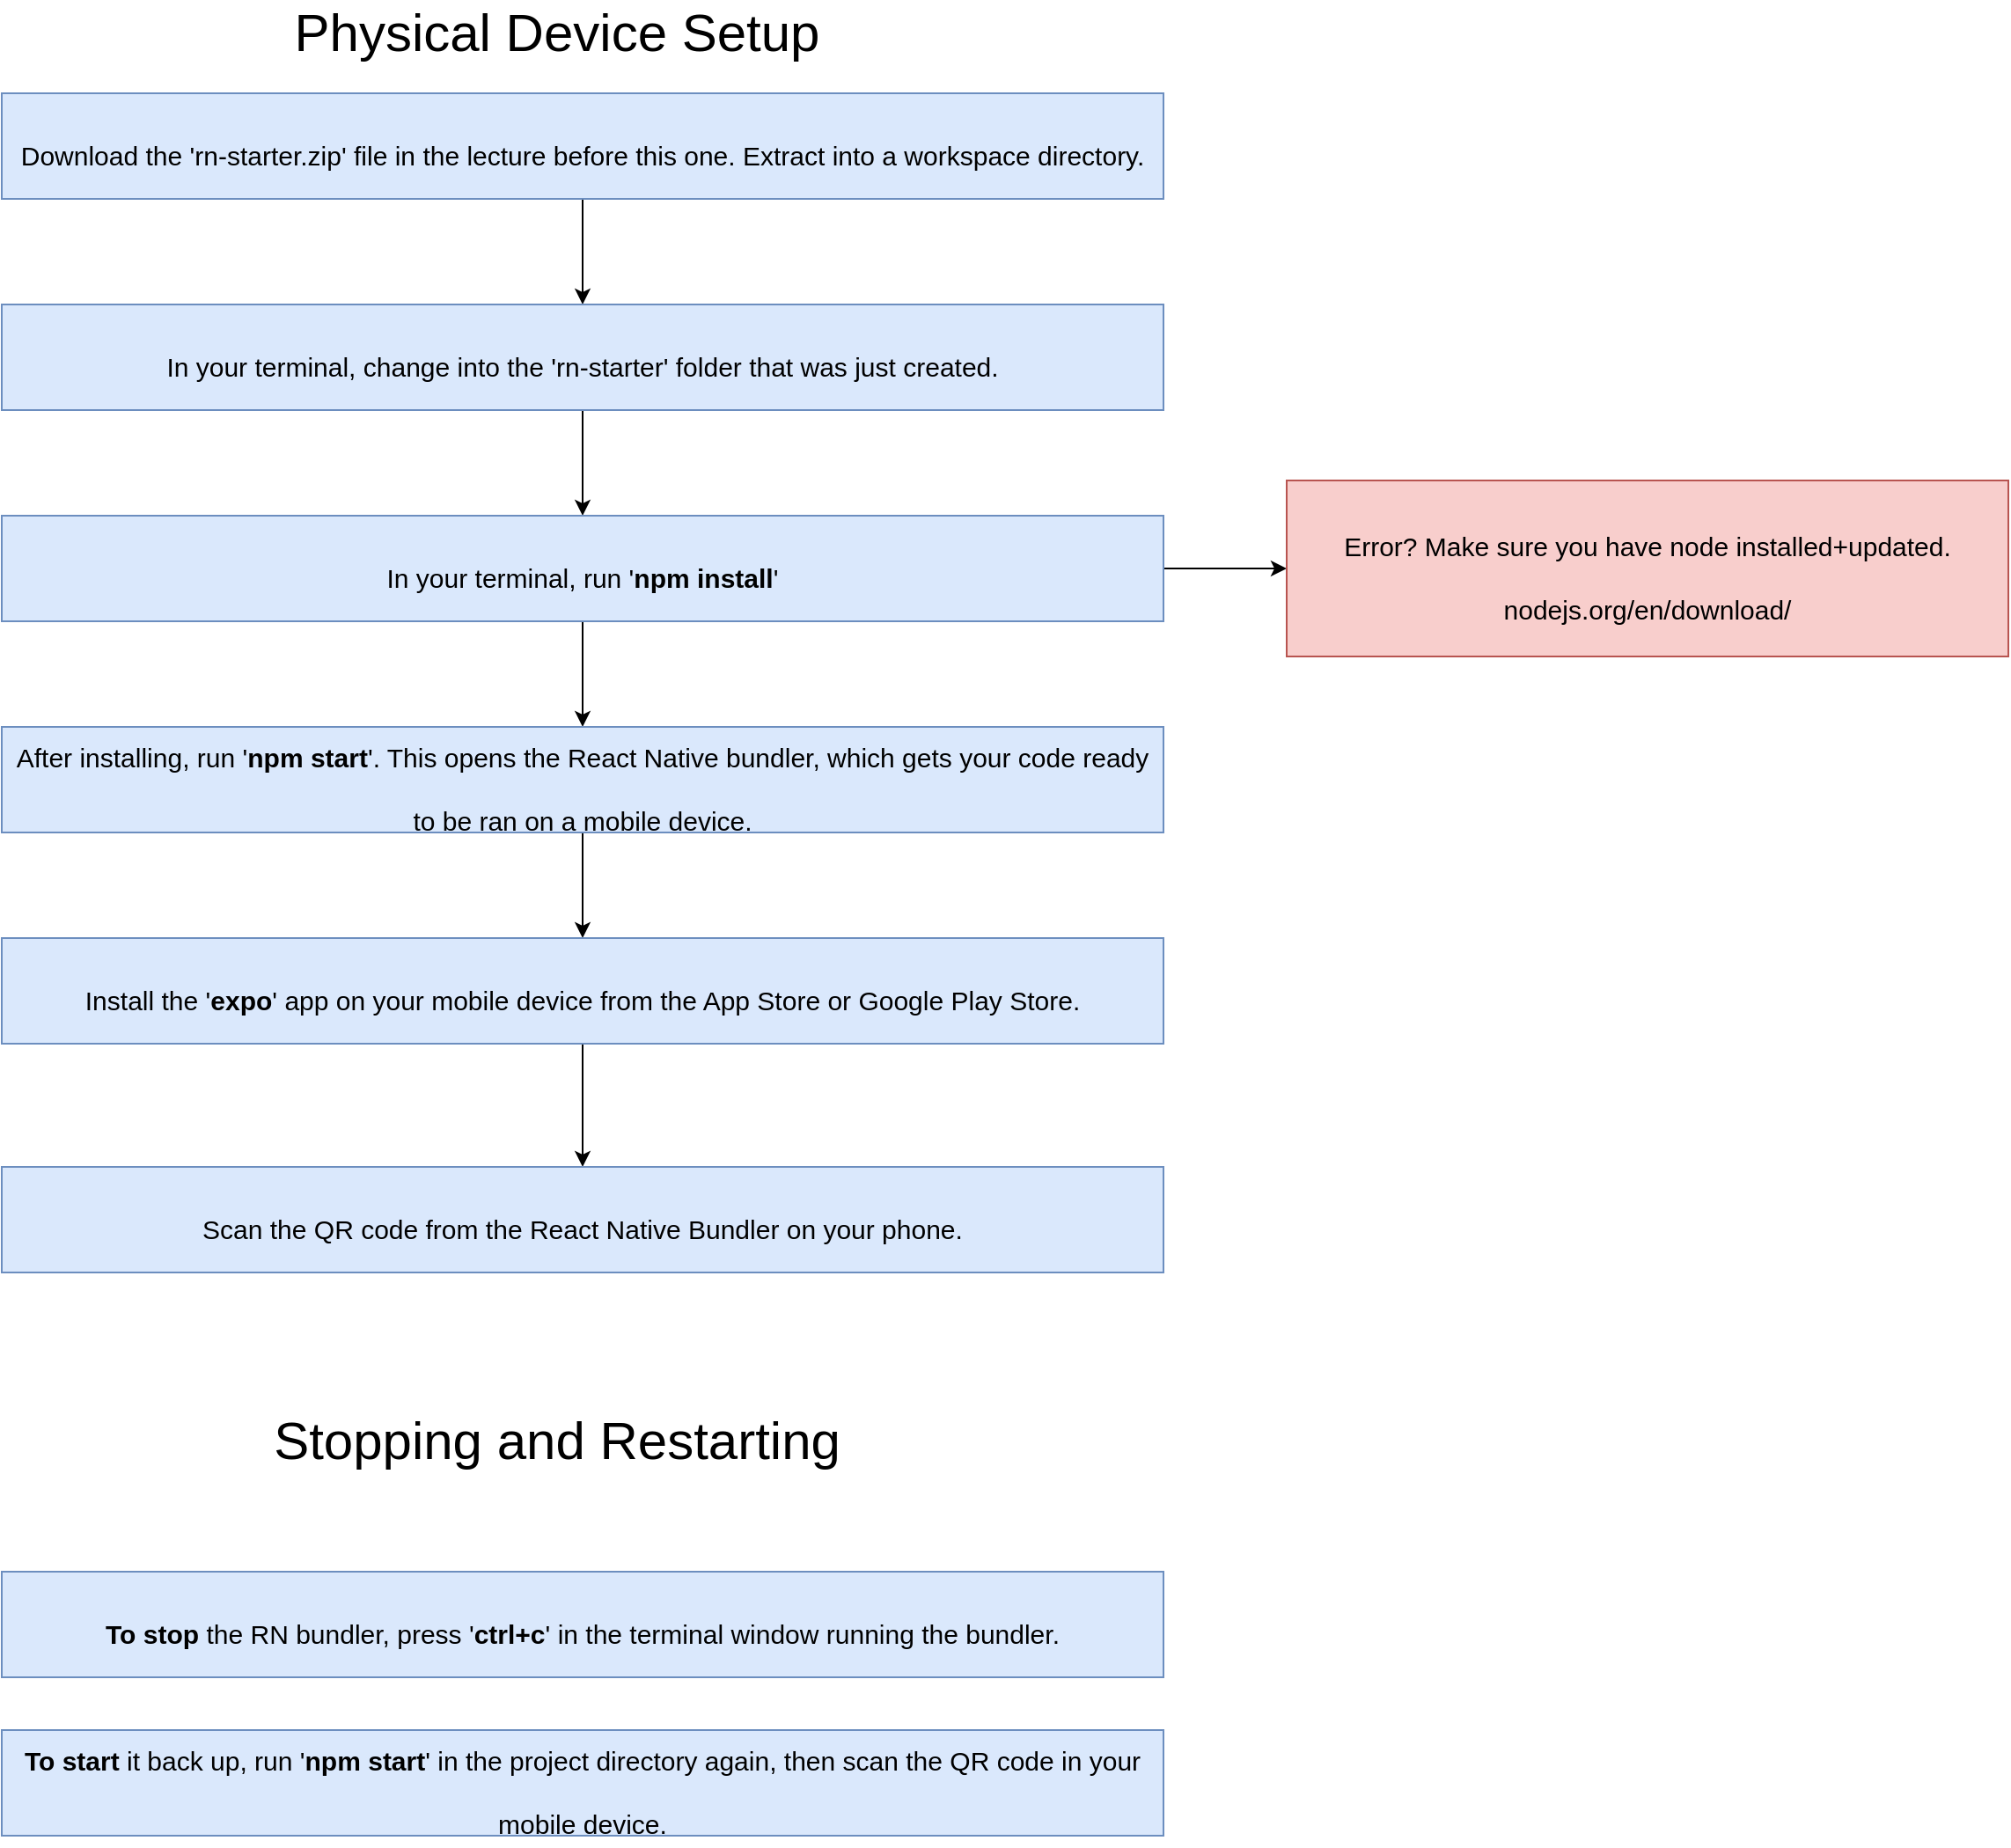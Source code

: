 <mxfile version="15.8.7" type="device"><diagram id="4EDD9c33mS1HM3uFdzVu" name="Page-1"><mxGraphModel dx="1012" dy="566" grid="1" gridSize="10" guides="1" tooltips="1" connect="1" arrows="1" fold="1" page="1" pageScale="1" pageWidth="827" pageHeight="1169" math="0" shadow="0"><root><mxCell id="0"/><mxCell id="1" parent="0"/><mxCell id="luoLmRHRZkUQHl_17HIU-1" value="&lt;font style=&quot;font-size: 30px&quot;&gt;Physical Device Setup&lt;/font&gt;" style="text;html=1;align=center;verticalAlign=middle;resizable=0;points=[];autosize=1;strokeColor=none;fillColor=none;" parent="1" vertex="1"><mxGeometry x="-220" y="150" width="310" height="30" as="geometry"/></mxCell><mxCell id="luoLmRHRZkUQHl_17HIU-9" value="" style="edgeStyle=orthogonalEdgeStyle;rounded=0;orthogonalLoop=1;jettySize=auto;html=1;fontSize=30;" parent="1" source="luoLmRHRZkUQHl_17HIU-2" target="luoLmRHRZkUQHl_17HIU-4" edge="1"><mxGeometry relative="1" as="geometry"/></mxCell><mxCell id="luoLmRHRZkUQHl_17HIU-2" value="&lt;div&gt;&lt;span&gt;&lt;font style=&quot;font-size: 15px&quot;&gt;Download the 'rn-starter.zip' file in the lecture before this one. Extract into a workspace directory.&lt;/font&gt;&lt;/span&gt;&lt;/div&gt;" style="rounded=0;whiteSpace=wrap;html=1;fontSize=30;fillColor=#dae8fc;strokeColor=#6c8ebf;align=center;" parent="1" vertex="1"><mxGeometry x="-380" y="200" width="660" height="60" as="geometry"/></mxCell><mxCell id="luoLmRHRZkUQHl_17HIU-10" value="" style="edgeStyle=orthogonalEdgeStyle;rounded=0;orthogonalLoop=1;jettySize=auto;html=1;fontSize=30;" parent="1" source="luoLmRHRZkUQHl_17HIU-4" target="luoLmRHRZkUQHl_17HIU-5" edge="1"><mxGeometry relative="1" as="geometry"/></mxCell><mxCell id="luoLmRHRZkUQHl_17HIU-4" value="&lt;font style=&quot;font-size: 15px&quot;&gt;In your terminal, change into the 'rn-starter' folder that was just created.&lt;/font&gt;" style="rounded=0;whiteSpace=wrap;html=1;fontSize=30;fillColor=#dae8fc;strokeColor=#6c8ebf;" parent="1" vertex="1"><mxGeometry x="-380" y="320" width="660" height="60" as="geometry"/></mxCell><mxCell id="luoLmRHRZkUQHl_17HIU-11" value="" style="edgeStyle=orthogonalEdgeStyle;rounded=0;orthogonalLoop=1;jettySize=auto;html=1;fontSize=30;" parent="1" source="luoLmRHRZkUQHl_17HIU-5" target="luoLmRHRZkUQHl_17HIU-6" edge="1"><mxGeometry relative="1" as="geometry"/></mxCell><mxCell id="luoLmRHRZkUQHl_17HIU-15" value="" style="edgeStyle=orthogonalEdgeStyle;rounded=0;orthogonalLoop=1;jettySize=auto;html=1;fontSize=30;" parent="1" source="luoLmRHRZkUQHl_17HIU-5" target="luoLmRHRZkUQHl_17HIU-14" edge="1"><mxGeometry relative="1" as="geometry"/></mxCell><mxCell id="luoLmRHRZkUQHl_17HIU-5" value="&lt;font style=&quot;font-size: 15px&quot;&gt;In your terminal, run '&lt;b&gt;npm install&lt;/b&gt;'&lt;/font&gt;" style="rounded=0;whiteSpace=wrap;html=1;fontSize=30;fillColor=#dae8fc;strokeColor=#6c8ebf;" parent="1" vertex="1"><mxGeometry x="-380" y="440" width="660" height="60" as="geometry"/></mxCell><mxCell id="luoLmRHRZkUQHl_17HIU-12" value="" style="edgeStyle=orthogonalEdgeStyle;rounded=0;orthogonalLoop=1;jettySize=auto;html=1;fontSize=30;" parent="1" source="luoLmRHRZkUQHl_17HIU-6" target="luoLmRHRZkUQHl_17HIU-7" edge="1"><mxGeometry relative="1" as="geometry"/></mxCell><mxCell id="luoLmRHRZkUQHl_17HIU-6" value="&lt;font style=&quot;font-size: 15px&quot;&gt;After installing, run '&lt;b&gt;npm start&lt;/b&gt;'. This opens the React Native bundler, which gets your code ready to be ran on a mobile device.&lt;/font&gt;" style="rounded=0;whiteSpace=wrap;html=1;fontSize=30;fillColor=#dae8fc;strokeColor=#6c8ebf;" parent="1" vertex="1"><mxGeometry x="-380" y="560" width="660" height="60" as="geometry"/></mxCell><mxCell id="luoLmRHRZkUQHl_17HIU-13" value="" style="edgeStyle=orthogonalEdgeStyle;rounded=0;orthogonalLoop=1;jettySize=auto;html=1;fontSize=30;" parent="1" source="luoLmRHRZkUQHl_17HIU-7" target="luoLmRHRZkUQHl_17HIU-8" edge="1"><mxGeometry relative="1" as="geometry"/></mxCell><mxCell id="luoLmRHRZkUQHl_17HIU-7" value="&lt;font style=&quot;font-size: 15px&quot;&gt;Install the '&lt;b&gt;expo&lt;/b&gt;' app on your mobile device from the App Store or Google Play Store.&lt;/font&gt;" style="rounded=0;whiteSpace=wrap;html=1;fontSize=30;fillColor=#dae8fc;strokeColor=#6c8ebf;" parent="1" vertex="1"><mxGeometry x="-380" y="680" width="660" height="60" as="geometry"/></mxCell><mxCell id="luoLmRHRZkUQHl_17HIU-8" value="&lt;font style=&quot;font-size: 15px&quot;&gt;Scan the QR code from the React Native Bundler on your phone.&lt;/font&gt;" style="rounded=0;whiteSpace=wrap;html=1;fontSize=30;fillColor=#dae8fc;strokeColor=#6c8ebf;" parent="1" vertex="1"><mxGeometry x="-380" y="810" width="660" height="60" as="geometry"/></mxCell><mxCell id="luoLmRHRZkUQHl_17HIU-14" value="&lt;font style=&quot;font-size: 15px&quot;&gt;Error? Make sure you have node installed+updated. nodejs.org/en/download/&lt;/font&gt;" style="rounded=0;whiteSpace=wrap;html=1;fontSize=30;fillColor=#f8cecc;strokeColor=#b85450;" parent="1" vertex="1"><mxGeometry x="350" y="420" width="410" height="100" as="geometry"/></mxCell><mxCell id="gB1tkE9J5BolLE8LLWw0-1" value="&lt;font style=&quot;font-size: 30px&quot;&gt;Stopping and Restarting&lt;/font&gt;" style="text;html=1;align=center;verticalAlign=middle;resizable=0;points=[];autosize=1;strokeColor=none;fillColor=none;" vertex="1" parent="1"><mxGeometry x="-235" y="950" width="340" height="30" as="geometry"/></mxCell><mxCell id="gB1tkE9J5BolLE8LLWw0-2" value="&lt;font style=&quot;font-size: 15px&quot;&gt;&lt;b&gt;To stop &lt;/b&gt;the RN bundler, press '&lt;b&gt;ctrl+c&lt;/b&gt;' in the terminal window running the bundler.&lt;/font&gt;" style="rounded=0;whiteSpace=wrap;html=1;fontSize=30;fillColor=#dae8fc;strokeColor=#6c8ebf;" vertex="1" parent="1"><mxGeometry x="-380" y="1040" width="660" height="60" as="geometry"/></mxCell><mxCell id="gB1tkE9J5BolLE8LLWw0-3" value="&lt;font style=&quot;font-size: 15px&quot;&gt;&lt;b&gt;To start &lt;/b&gt;it back up, run '&lt;b&gt;npm start&lt;/b&gt;' in the project directory again, then scan the QR code in your mobile device.&lt;/font&gt;" style="rounded=0;whiteSpace=wrap;html=1;fontSize=30;fillColor=#dae8fc;strokeColor=#6c8ebf;" vertex="1" parent="1"><mxGeometry x="-380" y="1130" width="660" height="60" as="geometry"/></mxCell></root></mxGraphModel></diagram></mxfile>